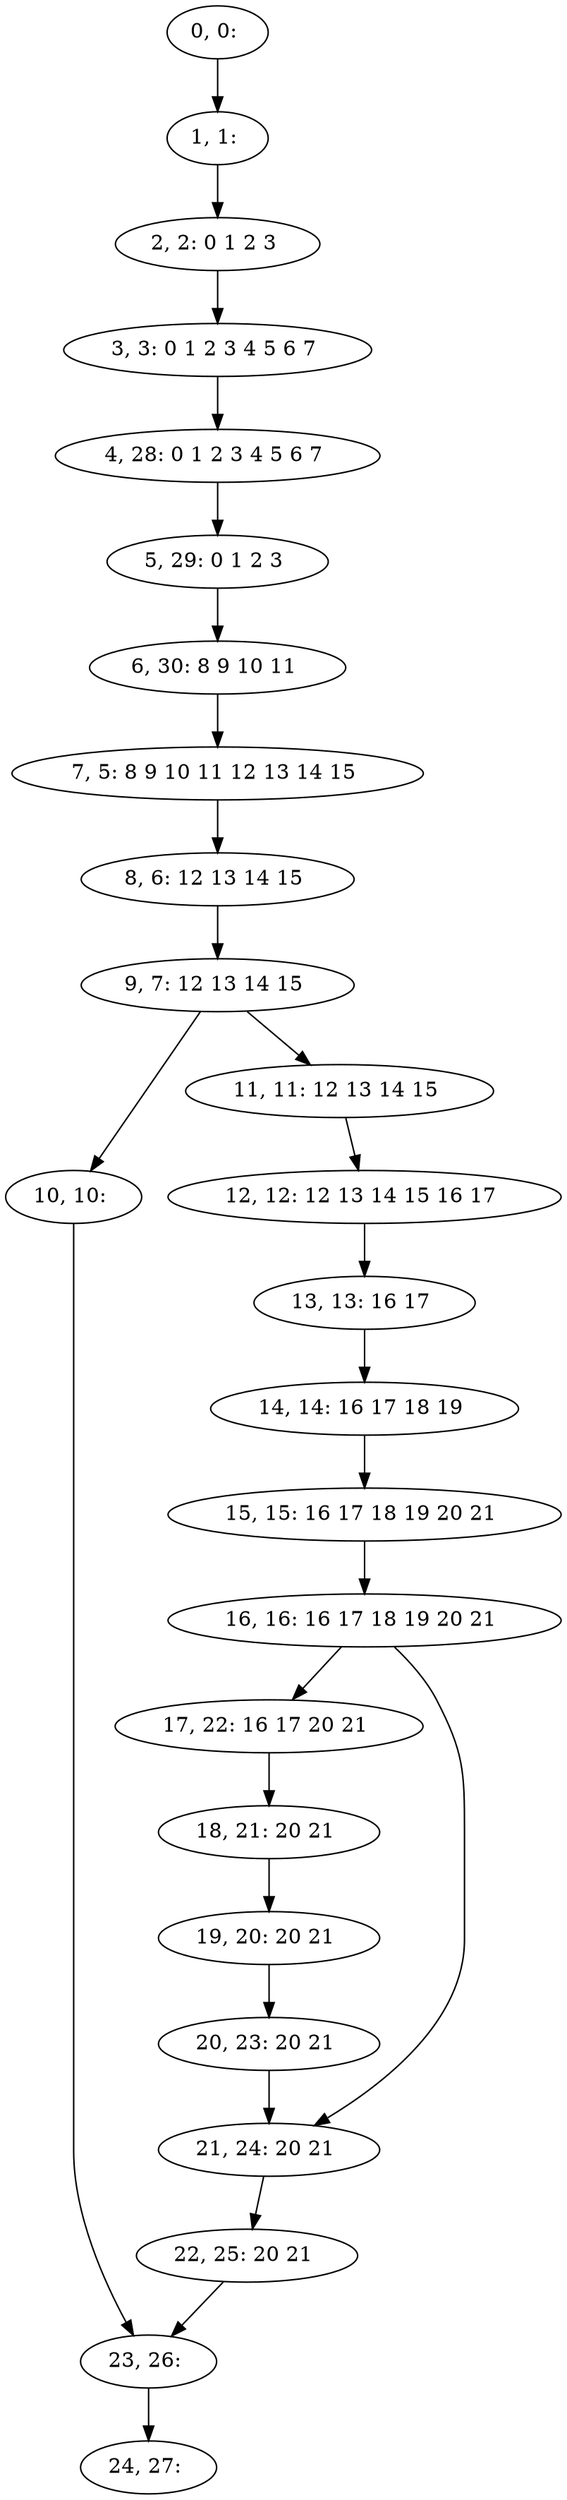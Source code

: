 digraph G {
0[label="0, 0: "];
1[label="1, 1: "];
2[label="2, 2: 0 1 2 3 "];
3[label="3, 3: 0 1 2 3 4 5 6 7 "];
4[label="4, 28: 0 1 2 3 4 5 6 7 "];
5[label="5, 29: 0 1 2 3 "];
6[label="6, 30: 8 9 10 11 "];
7[label="7, 5: 8 9 10 11 12 13 14 15 "];
8[label="8, 6: 12 13 14 15 "];
9[label="9, 7: 12 13 14 15 "];
10[label="10, 10: "];
11[label="11, 11: 12 13 14 15 "];
12[label="12, 12: 12 13 14 15 16 17 "];
13[label="13, 13: 16 17 "];
14[label="14, 14: 16 17 18 19 "];
15[label="15, 15: 16 17 18 19 20 21 "];
16[label="16, 16: 16 17 18 19 20 21 "];
17[label="17, 22: 16 17 20 21 "];
18[label="18, 21: 20 21 "];
19[label="19, 20: 20 21 "];
20[label="20, 23: 20 21 "];
21[label="21, 24: 20 21 "];
22[label="22, 25: 20 21 "];
23[label="23, 26: "];
24[label="24, 27: "];
0->1 ;
1->2 ;
2->3 ;
3->4 ;
4->5 ;
5->6 ;
6->7 ;
7->8 ;
8->9 ;
9->10 ;
9->11 ;
10->23 ;
11->12 ;
12->13 ;
13->14 ;
14->15 ;
15->16 ;
16->17 ;
16->21 ;
17->18 ;
18->19 ;
19->20 ;
20->21 ;
21->22 ;
22->23 ;
23->24 ;
}
